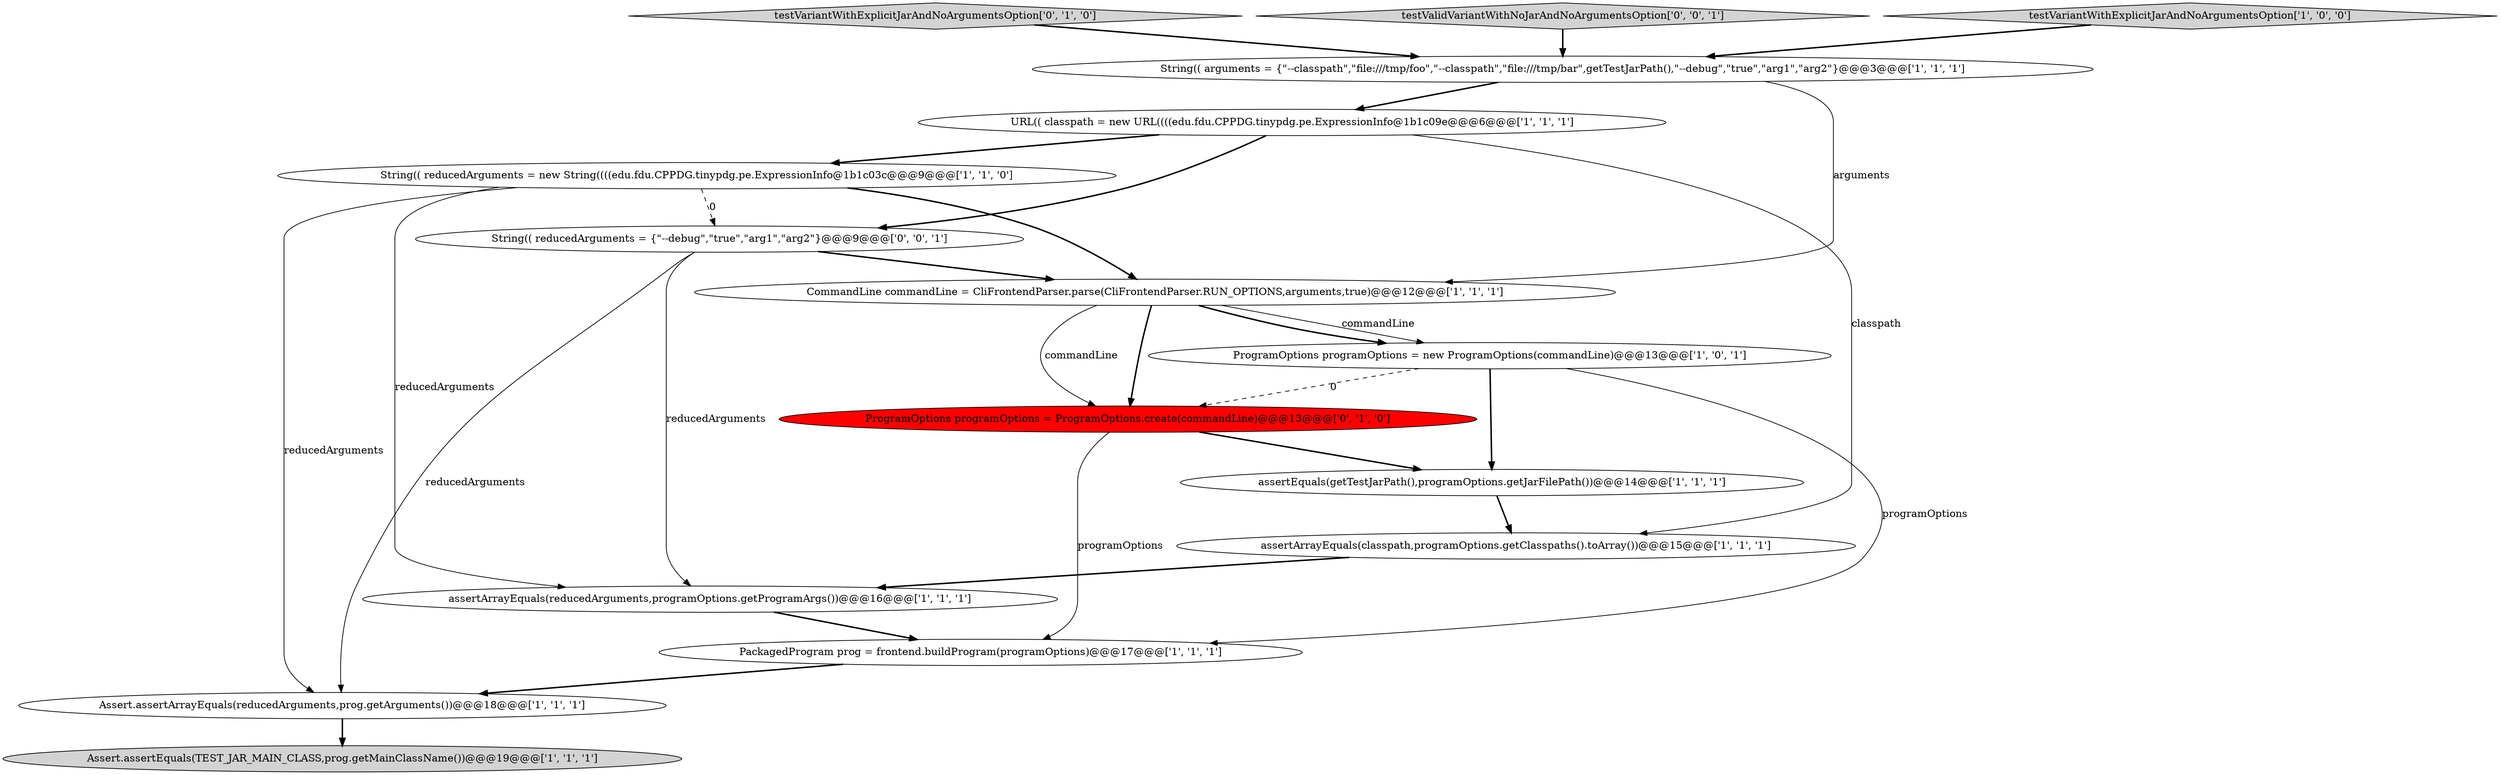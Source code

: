 digraph {
5 [style = filled, label = "String(( reducedArguments = new String((((edu.fdu.CPPDG.tinypdg.pe.ExpressionInfo@1b1c03c@@@9@@@['1', '1', '0']", fillcolor = white, shape = ellipse image = "AAA0AAABBB1BBB"];
13 [style = filled, label = "testVariantWithExplicitJarAndNoArgumentsOption['0', '1', '0']", fillcolor = lightgray, shape = diamond image = "AAA0AAABBB2BBB"];
14 [style = filled, label = "String(( reducedArguments = {\"--debug\",\"true\",\"arg1\",\"arg2\"}@@@9@@@['0', '0', '1']", fillcolor = white, shape = ellipse image = "AAA0AAABBB3BBB"];
15 [style = filled, label = "testValidVariantWithNoJarAndNoArgumentsOption['0', '0', '1']", fillcolor = lightgray, shape = diamond image = "AAA0AAABBB3BBB"];
3 [style = filled, label = "PackagedProgram prog = frontend.buildProgram(programOptions)@@@17@@@['1', '1', '1']", fillcolor = white, shape = ellipse image = "AAA0AAABBB1BBB"];
8 [style = filled, label = "String(( arguments = {\"--classpath\",\"file:///tmp/foo\",\"--classpath\",\"file:///tmp/bar\",getTestJarPath(),\"--debug\",\"true\",\"arg1\",\"arg2\"}@@@3@@@['1', '1', '1']", fillcolor = white, shape = ellipse image = "AAA0AAABBB1BBB"];
10 [style = filled, label = "testVariantWithExplicitJarAndNoArgumentsOption['1', '0', '0']", fillcolor = lightgray, shape = diamond image = "AAA0AAABBB1BBB"];
12 [style = filled, label = "ProgramOptions programOptions = ProgramOptions.create(commandLine)@@@13@@@['0', '1', '0']", fillcolor = red, shape = ellipse image = "AAA1AAABBB2BBB"];
9 [style = filled, label = "assertArrayEquals(classpath,programOptions.getClasspaths().toArray())@@@15@@@['1', '1', '1']", fillcolor = white, shape = ellipse image = "AAA0AAABBB1BBB"];
11 [style = filled, label = "assertArrayEquals(reducedArguments,programOptions.getProgramArgs())@@@16@@@['1', '1', '1']", fillcolor = white, shape = ellipse image = "AAA0AAABBB1BBB"];
1 [style = filled, label = "assertEquals(getTestJarPath(),programOptions.getJarFilePath())@@@14@@@['1', '1', '1']", fillcolor = white, shape = ellipse image = "AAA0AAABBB1BBB"];
2 [style = filled, label = "Assert.assertArrayEquals(reducedArguments,prog.getArguments())@@@18@@@['1', '1', '1']", fillcolor = white, shape = ellipse image = "AAA0AAABBB1BBB"];
6 [style = filled, label = "CommandLine commandLine = CliFrontendParser.parse(CliFrontendParser.RUN_OPTIONS,arguments,true)@@@12@@@['1', '1', '1']", fillcolor = white, shape = ellipse image = "AAA0AAABBB1BBB"];
7 [style = filled, label = "ProgramOptions programOptions = new ProgramOptions(commandLine)@@@13@@@['1', '0', '1']", fillcolor = white, shape = ellipse image = "AAA0AAABBB1BBB"];
4 [style = filled, label = "Assert.assertEquals(TEST_JAR_MAIN_CLASS,prog.getMainClassName())@@@19@@@['1', '1', '1']", fillcolor = lightgray, shape = ellipse image = "AAA0AAABBB1BBB"];
0 [style = filled, label = "URL(( classpath = new URL((((edu.fdu.CPPDG.tinypdg.pe.ExpressionInfo@1b1c09e@@@6@@@['1', '1', '1']", fillcolor = white, shape = ellipse image = "AAA0AAABBB1BBB"];
5->14 [style = dashed, label="0"];
7->1 [style = bold, label=""];
9->11 [style = bold, label=""];
0->9 [style = solid, label="classpath"];
6->7 [style = solid, label="commandLine"];
12->3 [style = solid, label="programOptions"];
8->6 [style = solid, label="arguments"];
12->1 [style = bold, label=""];
2->4 [style = bold, label=""];
1->9 [style = bold, label=""];
7->3 [style = solid, label="programOptions"];
8->0 [style = bold, label=""];
5->11 [style = solid, label="reducedArguments"];
0->14 [style = bold, label=""];
14->2 [style = solid, label="reducedArguments"];
5->6 [style = bold, label=""];
3->2 [style = bold, label=""];
10->8 [style = bold, label=""];
11->3 [style = bold, label=""];
14->11 [style = solid, label="reducedArguments"];
7->12 [style = dashed, label="0"];
5->2 [style = solid, label="reducedArguments"];
13->8 [style = bold, label=""];
6->7 [style = bold, label=""];
6->12 [style = solid, label="commandLine"];
14->6 [style = bold, label=""];
15->8 [style = bold, label=""];
0->5 [style = bold, label=""];
6->12 [style = bold, label=""];
}

